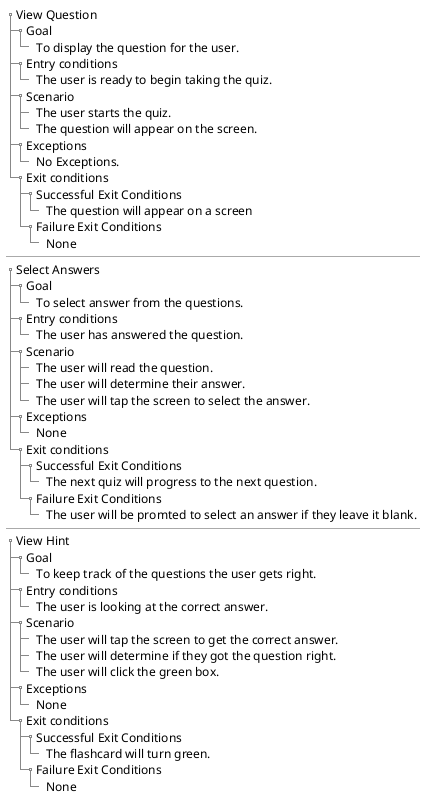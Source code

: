 @startsalt
{
{T
+ View Question
++  Goal
+++ To display the question for the user.
++ Entry conditions
+++ The user is ready to begin taking the quiz.
++ Scenario
+++ The user starts the quiz.
+++ The question will appear on the screen.
++ Exceptions
+++ No Exceptions.
++ Exit conditions
+++ Successful Exit Conditions
++++ The question will appear on a screen
+++ Failure Exit Conditions
++++ None
}
---
{T
+ Select Answers
++  Goal
+++ To select answer from the questions.
++ Entry conditions
+++ The user has answered the question.
++ Scenario
+++ The user will read the question.
+++ The user will determine their answer.
+++ The user will tap the screen to select the answer.
++ Exceptions
+++ None
++ Exit conditions
+++ Successful Exit Conditions
++++ The next quiz will progress to the next question.
+++ Failure Exit Conditions
++++ The user will be promted to select an answer if they leave it blank.
}
---
{T
+ View Hint
++  Goal
+++ To keep track of the questions the user gets right.
++ Entry conditions
+++ The user is looking at the correct answer.
++ Scenario
+++ The user will tap the screen to get the correct answer.
+++ The user will determine if they got the question right.
+++ The user will click the green box.
++ Exceptions
+++ None
++ Exit conditions
+++ Successful Exit Conditions
++++ The flashcard will turn green.
+++ Failure Exit Conditions
++++ None
}


}
@endsalt
